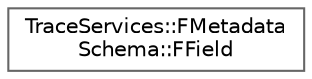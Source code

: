 digraph "Graphical Class Hierarchy"
{
 // INTERACTIVE_SVG=YES
 // LATEX_PDF_SIZE
  bgcolor="transparent";
  edge [fontname=Helvetica,fontsize=10,labelfontname=Helvetica,labelfontsize=10];
  node [fontname=Helvetica,fontsize=10,shape=box,height=0.2,width=0.4];
  rankdir="LR";
  Node0 [id="Node000000",label="TraceServices::FMetadata\lSchema::FField",height=0.2,width=0.4,color="grey40", fillcolor="white", style="filled",URL="$d8/d94/structTraceServices_1_1FMetadataSchema_1_1FField.html",tooltip=" "];
}
